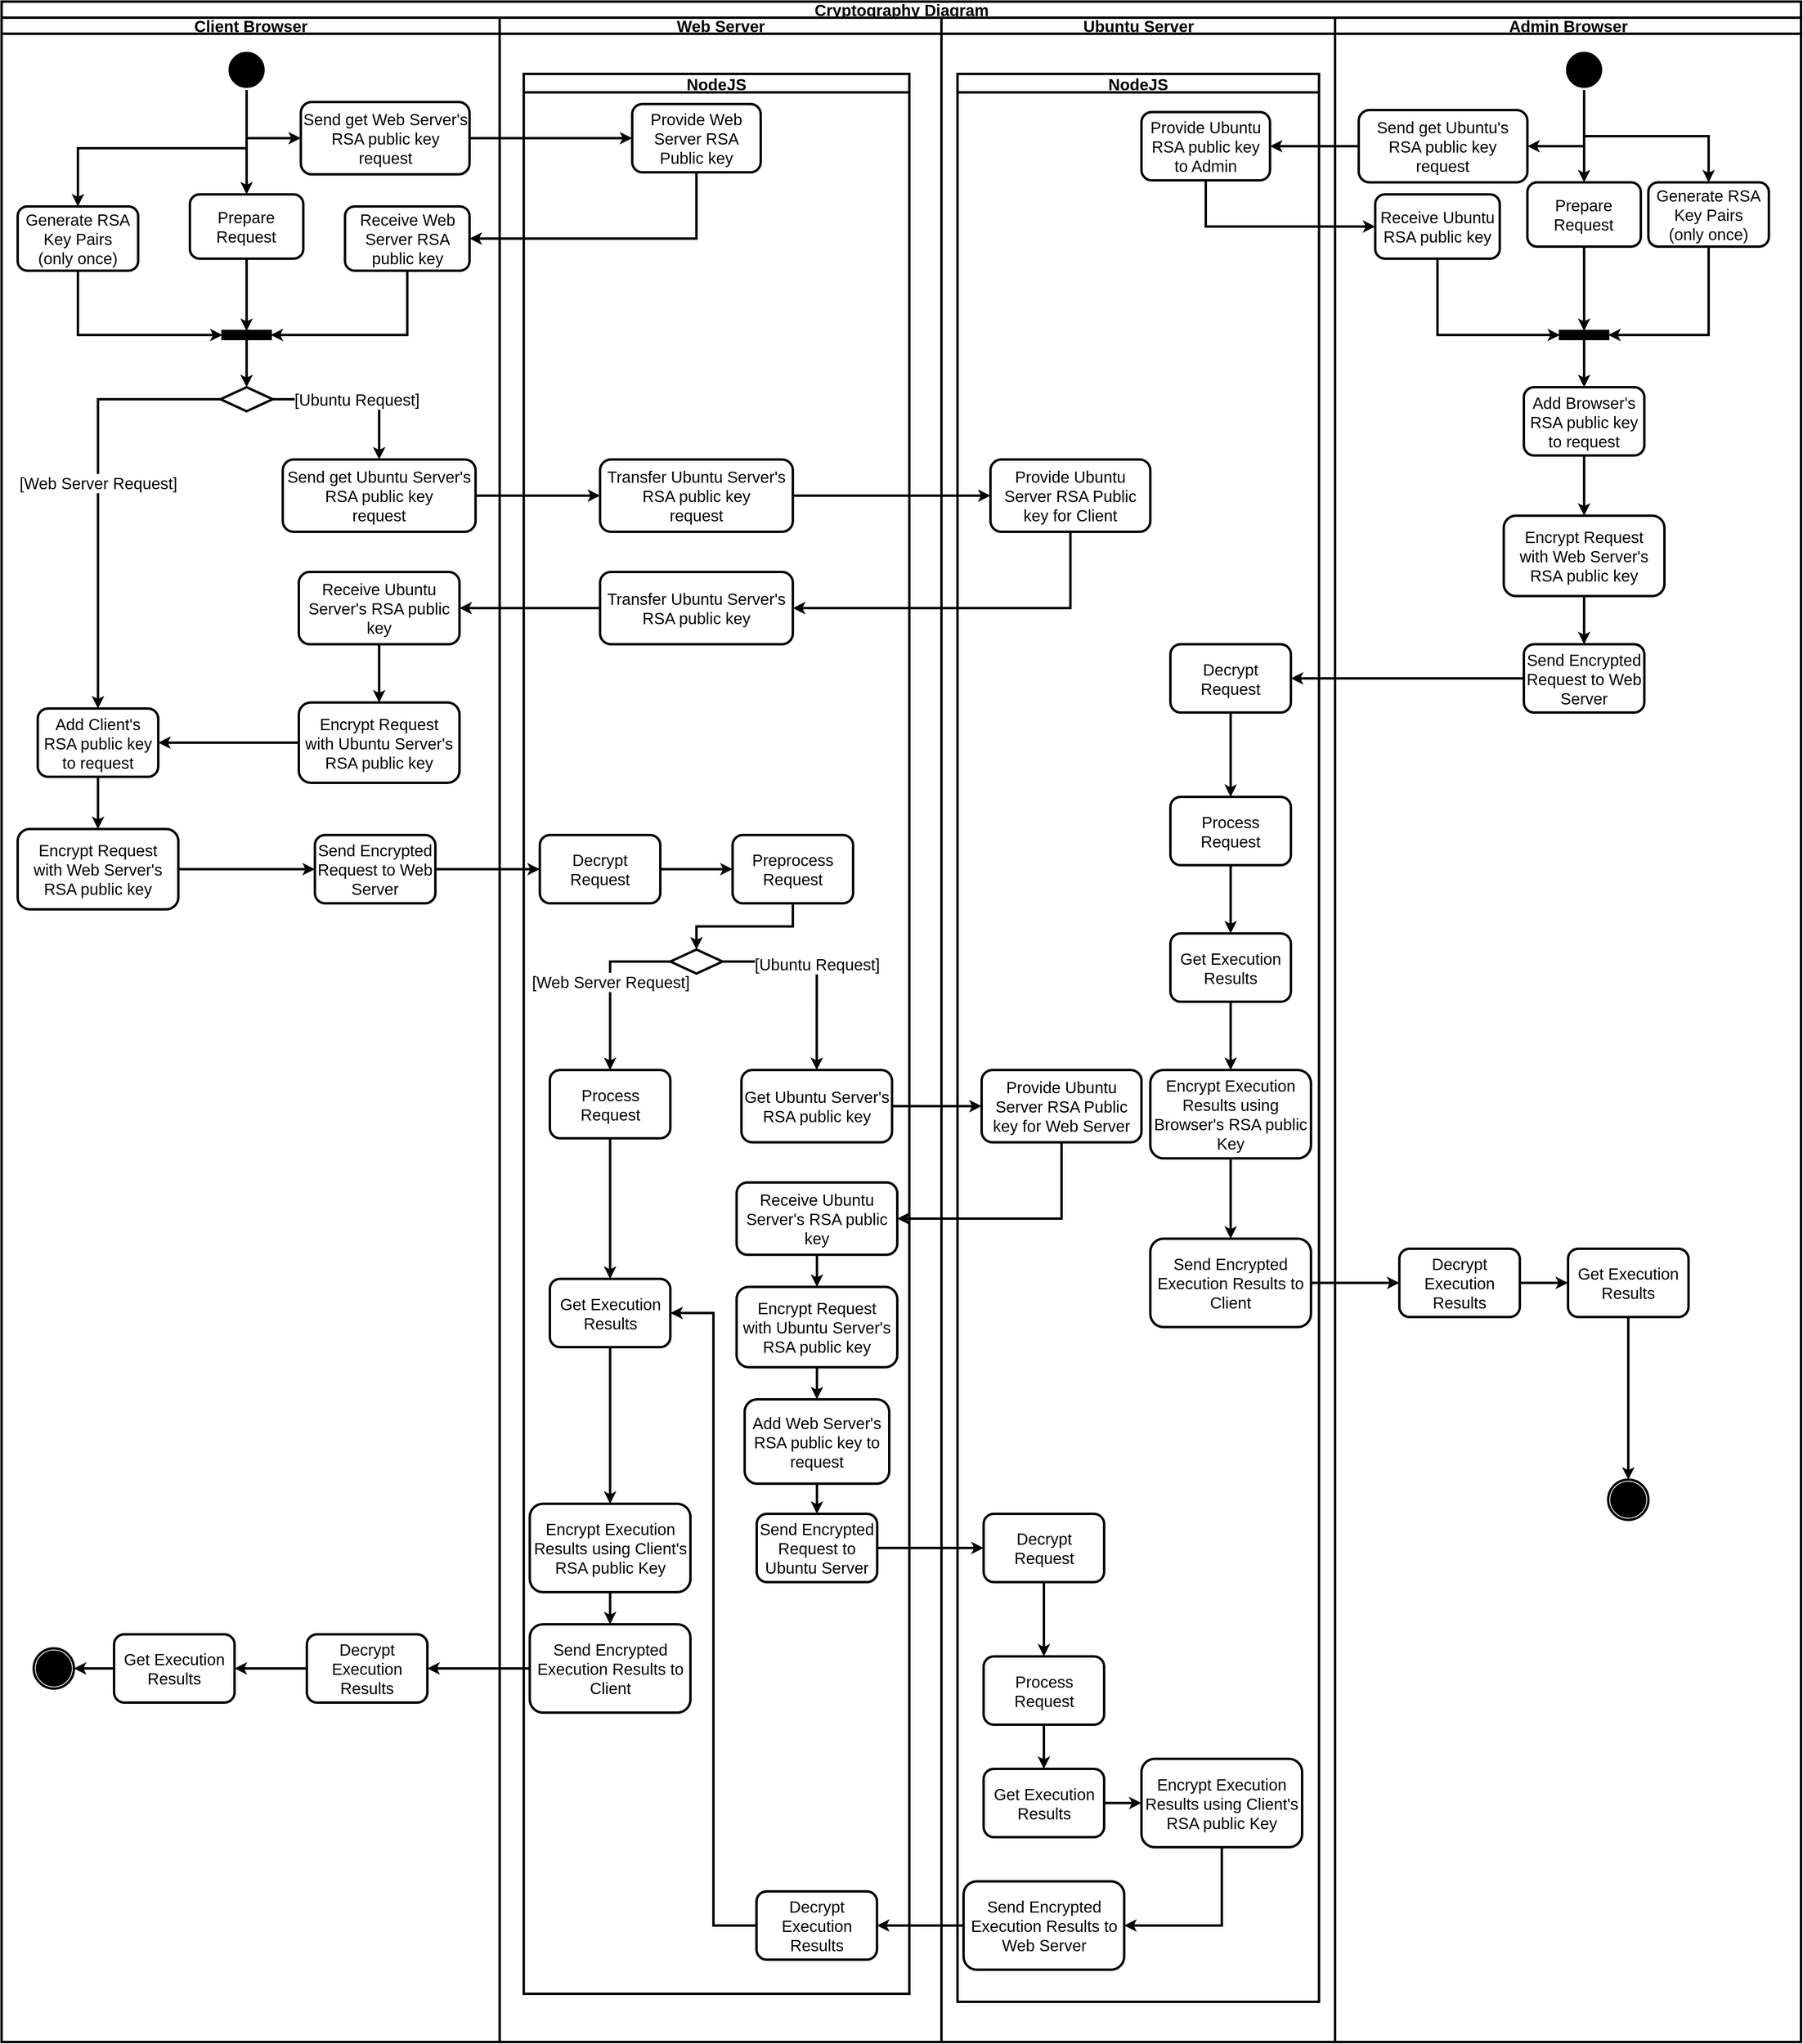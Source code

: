 <mxfile version="22.0.3" type="device">
  <diagram name="Page-1" id="XBmpcgCxhSJ_6Ir-7t8j">
    <mxGraphModel dx="864" dy="556" grid="1" gridSize="10" guides="1" tooltips="1" connect="1" arrows="1" fold="1" page="1" pageScale="1" pageWidth="850" pageHeight="1100" math="0" shadow="0">
      <root>
        <mxCell id="0" />
        <mxCell id="1" parent="0" />
        <mxCell id="4SpoR1ZruMtvJZLMEWSJ-1" value="Cryptography Diagram" style="swimlane;childLayout=stackLayout;resizeParent=1;resizeParentMax=0;startSize=20;html=1;fontSize=20;strokeWidth=3;" parent="1" vertex="1">
          <mxGeometry x="260" y="70" width="2240" height="2540" as="geometry" />
        </mxCell>
        <mxCell id="4SpoR1ZruMtvJZLMEWSJ-2" value="Client Browser" style="swimlane;startSize=20;html=1;fontSize=20;strokeWidth=3;" parent="4SpoR1ZruMtvJZLMEWSJ-1" vertex="1">
          <mxGeometry y="20" width="620" height="2520" as="geometry" />
        </mxCell>
        <mxCell id="4SpoR1ZruMtvJZLMEWSJ-6" value="" style="ellipse;html=1;shape=startState;fillColor=#000000;strokeColor=#000000;fontSize=20;strokeWidth=3;" parent="4SpoR1ZruMtvJZLMEWSJ-2" vertex="1">
          <mxGeometry x="280" y="40" width="50" height="50" as="geometry" />
        </mxCell>
        <mxCell id="4SpoR1ZruMtvJZLMEWSJ-8" value="Generate RSA Key Pairs&lt;br style=&quot;font-size: 20px;&quot;&gt;(only once)" style="rounded=1;whiteSpace=wrap;html=1;fontSize=20;strokeWidth=3;" parent="4SpoR1ZruMtvJZLMEWSJ-2" vertex="1">
          <mxGeometry x="20" y="235" width="150" height="80" as="geometry" />
        </mxCell>
        <mxCell id="4SpoR1ZruMtvJZLMEWSJ-9" value="Prepare Request" style="rounded=1;whiteSpace=wrap;html=1;fontSize=20;strokeWidth=3;" parent="4SpoR1ZruMtvJZLMEWSJ-2" vertex="1">
          <mxGeometry x="234.41" y="220" width="141.18" height="80" as="geometry" />
        </mxCell>
        <mxCell id="4SpoR1ZruMtvJZLMEWSJ-10" value="Send get Web Server&#39;s RSA public key&lt;br style=&quot;font-size: 20px;&quot;&gt;request" style="rounded=1;whiteSpace=wrap;html=1;fontSize=20;strokeWidth=3;" parent="4SpoR1ZruMtvJZLMEWSJ-2" vertex="1">
          <mxGeometry x="372.5" y="105" width="210" height="90" as="geometry" />
        </mxCell>
        <mxCell id="4SpoR1ZruMtvJZLMEWSJ-13" value="Receive Web Server RSA public key" style="rounded=1;whiteSpace=wrap;html=1;fontSize=20;strokeWidth=3;" parent="4SpoR1ZruMtvJZLMEWSJ-2" vertex="1">
          <mxGeometry x="427.5" y="235" width="155" height="80" as="geometry" />
        </mxCell>
        <mxCell id="4SpoR1ZruMtvJZLMEWSJ-14" value="" style="endArrow=classic;html=1;rounded=0;exitX=0.5;exitY=1;exitDx=0;exitDy=0;entryX=0.5;entryY=0;entryDx=0;entryDy=0;edgeStyle=orthogonalEdgeStyle;fontSize=20;strokeWidth=3;" parent="4SpoR1ZruMtvJZLMEWSJ-2" source="4SpoR1ZruMtvJZLMEWSJ-6" target="4SpoR1ZruMtvJZLMEWSJ-8" edge="1">
          <mxGeometry width="50" height="50" relative="1" as="geometry">
            <mxPoint x="340.0" y="270" as="sourcePoint" />
            <mxPoint x="390.0" y="220" as="targetPoint" />
          </mxGeometry>
        </mxCell>
        <mxCell id="4SpoR1ZruMtvJZLMEWSJ-15" value="" style="endArrow=classic;html=1;rounded=0;exitX=0.5;exitY=1;exitDx=0;exitDy=0;entryX=0.5;entryY=0;entryDx=0;entryDy=0;fontSize=20;strokeWidth=3;" parent="4SpoR1ZruMtvJZLMEWSJ-2" source="4SpoR1ZruMtvJZLMEWSJ-6" target="4SpoR1ZruMtvJZLMEWSJ-9" edge="1">
          <mxGeometry width="50" height="50" relative="1" as="geometry">
            <mxPoint x="340.0" y="270" as="sourcePoint" />
            <mxPoint x="390.0" y="220" as="targetPoint" />
          </mxGeometry>
        </mxCell>
        <mxCell id="4SpoR1ZruMtvJZLMEWSJ-16" value="" style="endArrow=classic;html=1;rounded=0;exitX=0.5;exitY=1;exitDx=0;exitDy=0;entryX=0;entryY=0.5;entryDx=0;entryDy=0;edgeStyle=orthogonalEdgeStyle;fontSize=20;strokeWidth=3;" parent="4SpoR1ZruMtvJZLMEWSJ-2" source="4SpoR1ZruMtvJZLMEWSJ-6" target="4SpoR1ZruMtvJZLMEWSJ-10" edge="1">
          <mxGeometry width="50" height="50" relative="1" as="geometry">
            <mxPoint x="195" y="80" as="sourcePoint" />
            <mxPoint x="220" y="190" as="targetPoint" />
          </mxGeometry>
        </mxCell>
        <mxCell id="4SpoR1ZruMtvJZLMEWSJ-19" value="" style="rhombus;whiteSpace=wrap;html=1;fontSize=20;strokeWidth=3;" parent="4SpoR1ZruMtvJZLMEWSJ-2" vertex="1">
          <mxGeometry x="272.5" y="460" width="65" height="30" as="geometry" />
        </mxCell>
        <mxCell id="4SpoR1ZruMtvJZLMEWSJ-21" value="" style="rounded=0;whiteSpace=wrap;html=1;fillColor=#000000;fontSize=20;strokeWidth=3;" parent="4SpoR1ZruMtvJZLMEWSJ-2" vertex="1">
          <mxGeometry x="275" y="390" width="60" height="10" as="geometry" />
        </mxCell>
        <mxCell id="4SpoR1ZruMtvJZLMEWSJ-22" value="" style="endArrow=classic;html=1;rounded=0;exitX=0.5;exitY=1;exitDx=0;exitDy=0;entryX=0;entryY=0.5;entryDx=0;entryDy=0;edgeStyle=orthogonalEdgeStyle;fontSize=20;strokeWidth=3;" parent="4SpoR1ZruMtvJZLMEWSJ-2" source="4SpoR1ZruMtvJZLMEWSJ-8" target="4SpoR1ZruMtvJZLMEWSJ-21" edge="1">
          <mxGeometry width="50" height="50" relative="1" as="geometry">
            <mxPoint x="340.0" y="270" as="sourcePoint" />
            <mxPoint x="140.0" y="280" as="targetPoint" />
          </mxGeometry>
        </mxCell>
        <mxCell id="4SpoR1ZruMtvJZLMEWSJ-23" value="" style="endArrow=classic;html=1;rounded=0;exitX=0.5;exitY=1;exitDx=0;exitDy=0;entryX=0.5;entryY=0;entryDx=0;entryDy=0;edgeStyle=orthogonalEdgeStyle;fontSize=20;strokeWidth=3;" parent="4SpoR1ZruMtvJZLMEWSJ-2" source="4SpoR1ZruMtvJZLMEWSJ-9" target="4SpoR1ZruMtvJZLMEWSJ-21" edge="1">
          <mxGeometry width="50" height="50" relative="1" as="geometry">
            <mxPoint x="90" y="250" as="sourcePoint" />
            <mxPoint x="190" y="295" as="targetPoint" />
          </mxGeometry>
        </mxCell>
        <mxCell id="4SpoR1ZruMtvJZLMEWSJ-24" value="" style="endArrow=classic;html=1;rounded=0;exitX=0.5;exitY=1;exitDx=0;exitDy=0;entryX=1;entryY=0.5;entryDx=0;entryDy=0;edgeStyle=orthogonalEdgeStyle;fontSize=20;strokeWidth=3;" parent="4SpoR1ZruMtvJZLMEWSJ-2" source="4SpoR1ZruMtvJZLMEWSJ-13" target="4SpoR1ZruMtvJZLMEWSJ-21" edge="1">
          <mxGeometry width="50" height="50" relative="1" as="geometry">
            <mxPoint x="220" y="250" as="sourcePoint" />
            <mxPoint x="220" y="290" as="targetPoint" />
          </mxGeometry>
        </mxCell>
        <mxCell id="4SpoR1ZruMtvJZLMEWSJ-26" value="" style="endArrow=classic;html=1;rounded=0;exitX=0.5;exitY=1;exitDx=0;exitDy=0;entryX=0.5;entryY=0;entryDx=0;entryDy=0;fontSize=20;strokeWidth=3;" parent="4SpoR1ZruMtvJZLMEWSJ-2" source="4SpoR1ZruMtvJZLMEWSJ-21" target="4SpoR1ZruMtvJZLMEWSJ-19" edge="1">
          <mxGeometry width="50" height="50" relative="1" as="geometry">
            <mxPoint x="240.0" y="340" as="sourcePoint" />
            <mxPoint x="290.0" y="290" as="targetPoint" />
          </mxGeometry>
        </mxCell>
        <mxCell id="4SpoR1ZruMtvJZLMEWSJ-29" value="Add Client&#39;s RSA public key to request" style="rounded=1;whiteSpace=wrap;html=1;fontSize=20;strokeWidth=3;" parent="4SpoR1ZruMtvJZLMEWSJ-2" vertex="1">
          <mxGeometry x="45" y="860" width="150" height="85" as="geometry" />
        </mxCell>
        <mxCell id="4SpoR1ZruMtvJZLMEWSJ-20" value="[Web Server Request]" style="endArrow=classic;html=1;rounded=0;exitX=0;exitY=0.5;exitDx=0;exitDy=0;edgeStyle=orthogonalEdgeStyle;fontSize=20;entryX=0.5;entryY=0;entryDx=0;entryDy=0;strokeWidth=3;" parent="4SpoR1ZruMtvJZLMEWSJ-2" source="4SpoR1ZruMtvJZLMEWSJ-19" target="4SpoR1ZruMtvJZLMEWSJ-29" edge="1">
          <mxGeometry x="-0.048" width="50" height="50" relative="1" as="geometry">
            <mxPoint x="340.0" y="270" as="sourcePoint" />
            <mxPoint x="200.0" y="530" as="targetPoint" />
            <mxPoint as="offset" />
          </mxGeometry>
        </mxCell>
        <mxCell id="4SpoR1ZruMtvJZLMEWSJ-31" value="Encrypt Request&lt;br&gt;with Web Server&#39;s RSA public key" style="rounded=1;whiteSpace=wrap;html=1;fontSize=20;strokeWidth=3;" parent="4SpoR1ZruMtvJZLMEWSJ-2" vertex="1">
          <mxGeometry x="20" y="1010" width="200" height="100" as="geometry" />
        </mxCell>
        <mxCell id="4SpoR1ZruMtvJZLMEWSJ-32" value="Send Encrypted Request to Web Server" style="rounded=1;whiteSpace=wrap;html=1;fontSize=20;strokeWidth=3;" parent="4SpoR1ZruMtvJZLMEWSJ-2" vertex="1">
          <mxGeometry x="390" y="1017.5" width="150" height="85" as="geometry" />
        </mxCell>
        <mxCell id="4SpoR1ZruMtvJZLMEWSJ-33" value="" style="endArrow=classic;html=1;rounded=0;exitX=0.5;exitY=1;exitDx=0;exitDy=0;entryX=0.5;entryY=0;entryDx=0;entryDy=0;strokeWidth=3;" parent="4SpoR1ZruMtvJZLMEWSJ-2" source="4SpoR1ZruMtvJZLMEWSJ-29" target="4SpoR1ZruMtvJZLMEWSJ-31" edge="1">
          <mxGeometry width="50" height="50" relative="1" as="geometry">
            <mxPoint x="470.0" y="940" as="sourcePoint" />
            <mxPoint x="520.0" y="890" as="targetPoint" />
          </mxGeometry>
        </mxCell>
        <mxCell id="4SpoR1ZruMtvJZLMEWSJ-34" value="" style="endArrow=classic;html=1;rounded=0;exitX=1;exitY=0.5;exitDx=0;exitDy=0;entryX=0;entryY=0.5;entryDx=0;entryDy=0;strokeWidth=3;" parent="4SpoR1ZruMtvJZLMEWSJ-2" source="4SpoR1ZruMtvJZLMEWSJ-31" target="4SpoR1ZruMtvJZLMEWSJ-32" edge="1">
          <mxGeometry width="50" height="50" relative="1" as="geometry">
            <mxPoint x="600.0" y="910" as="sourcePoint" />
            <mxPoint x="650.0" y="860" as="targetPoint" />
          </mxGeometry>
        </mxCell>
        <mxCell id="4SpoR1ZruMtvJZLMEWSJ-36" value="Send get Ubuntu Server&#39;s RSA public key&lt;br style=&quot;font-size: 20px;&quot;&gt;request" style="rounded=1;whiteSpace=wrap;html=1;fontSize=20;strokeWidth=3;" parent="4SpoR1ZruMtvJZLMEWSJ-2" vertex="1">
          <mxGeometry x="350" y="550" width="240" height="90" as="geometry" />
        </mxCell>
        <mxCell id="4SpoR1ZruMtvJZLMEWSJ-47" value="Receive Ubuntu Server&#39;s RSA public key" style="rounded=1;whiteSpace=wrap;html=1;fontSize=20;strokeWidth=3;" parent="4SpoR1ZruMtvJZLMEWSJ-2" vertex="1">
          <mxGeometry x="370" y="690" width="200" height="90" as="geometry" />
        </mxCell>
        <mxCell id="4SpoR1ZruMtvJZLMEWSJ-25" value="[Ubuntu Request]" style="endArrow=classic;html=1;rounded=0;exitX=1;exitY=0.5;exitDx=0;exitDy=0;edgeStyle=orthogonalEdgeStyle;fontSize=20;entryX=0.5;entryY=0;entryDx=0;entryDy=0;strokeWidth=3;" parent="4SpoR1ZruMtvJZLMEWSJ-2" source="4SpoR1ZruMtvJZLMEWSJ-19" target="4SpoR1ZruMtvJZLMEWSJ-36" edge="1">
          <mxGeometry width="50" height="50" relative="1" as="geometry">
            <mxPoint x="140.0" y="350" as="sourcePoint" />
            <mxPoint x="470.0" y="540" as="targetPoint" />
          </mxGeometry>
        </mxCell>
        <mxCell id="4SpoR1ZruMtvJZLMEWSJ-51" value="Encrypt Request&lt;br&gt;with Ubuntu Server&#39;s RSA public key" style="rounded=1;whiteSpace=wrap;html=1;fontSize=20;strokeWidth=3;" parent="4SpoR1ZruMtvJZLMEWSJ-2" vertex="1">
          <mxGeometry x="370" y="852.5" width="200" height="100" as="geometry" />
        </mxCell>
        <mxCell id="4SpoR1ZruMtvJZLMEWSJ-52" value="" style="endArrow=classic;html=1;rounded=0;exitX=0.5;exitY=1;exitDx=0;exitDy=0;entryX=0.5;entryY=0;entryDx=0;entryDy=0;strokeWidth=3;" parent="4SpoR1ZruMtvJZLMEWSJ-2" source="4SpoR1ZruMtvJZLMEWSJ-47" target="4SpoR1ZruMtvJZLMEWSJ-51" edge="1">
          <mxGeometry width="50" height="50" relative="1" as="geometry">
            <mxPoint x="450.0" y="820" as="sourcePoint" />
            <mxPoint x="500.0" y="770" as="targetPoint" />
          </mxGeometry>
        </mxCell>
        <mxCell id="4SpoR1ZruMtvJZLMEWSJ-53" value="" style="endArrow=classic;html=1;rounded=0;exitX=0;exitY=0.5;exitDx=0;exitDy=0;entryX=1;entryY=0.5;entryDx=0;entryDy=0;strokeWidth=3;" parent="4SpoR1ZruMtvJZLMEWSJ-2" source="4SpoR1ZruMtvJZLMEWSJ-51" target="4SpoR1ZruMtvJZLMEWSJ-29" edge="1">
          <mxGeometry width="50" height="50" relative="1" as="geometry">
            <mxPoint x="480" y="790" as="sourcePoint" />
            <mxPoint x="480" y="870" as="targetPoint" />
          </mxGeometry>
        </mxCell>
        <mxCell id="4SpoR1ZruMtvJZLMEWSJ-85" value="Decrypt Execution Results" style="rounded=1;whiteSpace=wrap;html=1;fontSize=20;strokeWidth=3;" parent="4SpoR1ZruMtvJZLMEWSJ-2" vertex="1">
          <mxGeometry x="380" y="2012.5" width="150" height="85" as="geometry" />
        </mxCell>
        <mxCell id="4SpoR1ZruMtvJZLMEWSJ-86" value="Get Execution Results" style="rounded=1;whiteSpace=wrap;html=1;fontSize=20;strokeWidth=3;" parent="4SpoR1ZruMtvJZLMEWSJ-2" vertex="1">
          <mxGeometry x="140" y="2012.5" width="150" height="85" as="geometry" />
        </mxCell>
        <mxCell id="4SpoR1ZruMtvJZLMEWSJ-89" value="" style="endArrow=classic;html=1;rounded=0;exitX=0;exitY=0.5;exitDx=0;exitDy=0;entryX=1;entryY=0.5;entryDx=0;entryDy=0;strokeWidth=3;" parent="4SpoR1ZruMtvJZLMEWSJ-2" source="4SpoR1ZruMtvJZLMEWSJ-85" target="4SpoR1ZruMtvJZLMEWSJ-86" edge="1">
          <mxGeometry width="50" height="50" relative="1" as="geometry">
            <mxPoint x="170" y="1860" as="sourcePoint" />
            <mxPoint x="220" y="1810" as="targetPoint" />
          </mxGeometry>
        </mxCell>
        <mxCell id="4SpoR1ZruMtvJZLMEWSJ-91" value="" style="ellipse;html=1;shape=endState;fillColor=#000000;strokeColor=#000000;strokeWidth=3;" parent="4SpoR1ZruMtvJZLMEWSJ-2" vertex="1">
          <mxGeometry x="40" y="2030" width="50" height="50" as="geometry" />
        </mxCell>
        <mxCell id="4SpoR1ZruMtvJZLMEWSJ-92" value="" style="endArrow=classic;html=1;rounded=0;exitX=0;exitY=0.5;exitDx=0;exitDy=0;entryX=1;entryY=0.5;entryDx=0;entryDy=0;strokeWidth=3;" parent="4SpoR1ZruMtvJZLMEWSJ-2" source="4SpoR1ZruMtvJZLMEWSJ-86" target="4SpoR1ZruMtvJZLMEWSJ-91" edge="1">
          <mxGeometry width="50" height="50" relative="1" as="geometry">
            <mxPoint x="390" y="2065" as="sourcePoint" />
            <mxPoint x="300" y="2065" as="targetPoint" />
          </mxGeometry>
        </mxCell>
        <mxCell id="4SpoR1ZruMtvJZLMEWSJ-3" value="Web Server" style="swimlane;startSize=20;html=1;fontSize=20;strokeWidth=3;" parent="4SpoR1ZruMtvJZLMEWSJ-1" vertex="1">
          <mxGeometry x="620" y="20" width="550" height="2520" as="geometry" />
        </mxCell>
        <mxCell id="4SpoR1ZruMtvJZLMEWSJ-30" value="NodeJS" style="swimlane;fontSize=20;strokeWidth=3;" parent="4SpoR1ZruMtvJZLMEWSJ-3" vertex="1">
          <mxGeometry x="30" y="70" width="480" height="2390" as="geometry" />
        </mxCell>
        <mxCell id="4SpoR1ZruMtvJZLMEWSJ-12" value="Provide Web Server RSA Public key" style="rounded=1;whiteSpace=wrap;html=1;fontSize=20;strokeWidth=3;" parent="4SpoR1ZruMtvJZLMEWSJ-30" vertex="1">
          <mxGeometry x="135" y="37.5" width="160" height="85" as="geometry" />
        </mxCell>
        <mxCell id="4SpoR1ZruMtvJZLMEWSJ-37" value="Transfer Ubuntu Server&#39;s RSA public key&lt;br style=&quot;font-size: 20px;&quot;&gt;request" style="rounded=1;whiteSpace=wrap;html=1;fontSize=20;strokeWidth=3;" parent="4SpoR1ZruMtvJZLMEWSJ-30" vertex="1">
          <mxGeometry x="95" y="480" width="240" height="90" as="geometry" />
        </mxCell>
        <mxCell id="4SpoR1ZruMtvJZLMEWSJ-45" value="Transfer Ubuntu Server&#39;s RSA public key" style="rounded=1;whiteSpace=wrap;html=1;fontSize=20;strokeWidth=3;" parent="4SpoR1ZruMtvJZLMEWSJ-30" vertex="1">
          <mxGeometry x="95" y="620" width="240" height="90" as="geometry" />
        </mxCell>
        <mxCell id="4SpoR1ZruMtvJZLMEWSJ-55" value="Decrypt Request" style="rounded=1;whiteSpace=wrap;html=1;fontSize=20;strokeWidth=3;" parent="4SpoR1ZruMtvJZLMEWSJ-30" vertex="1">
          <mxGeometry x="20" y="947.5" width="150" height="85" as="geometry" />
        </mxCell>
        <mxCell id="4SpoR1ZruMtvJZLMEWSJ-56" value="Preprocess Request" style="rounded=1;whiteSpace=wrap;html=1;fontSize=20;strokeWidth=3;" parent="4SpoR1ZruMtvJZLMEWSJ-30" vertex="1">
          <mxGeometry x="260" y="947.5" width="150" height="85" as="geometry" />
        </mxCell>
        <mxCell id="4SpoR1ZruMtvJZLMEWSJ-58" value="" style="endArrow=classic;html=1;rounded=0;exitX=1;exitY=0.5;exitDx=0;exitDy=0;entryX=0;entryY=0.5;entryDx=0;entryDy=0;strokeWidth=3;" parent="4SpoR1ZruMtvJZLMEWSJ-30" source="4SpoR1ZruMtvJZLMEWSJ-55" target="4SpoR1ZruMtvJZLMEWSJ-56" edge="1">
          <mxGeometry width="50" height="50" relative="1" as="geometry">
            <mxPoint x="-100" y="1000" as="sourcePoint" />
            <mxPoint x="30" y="1000" as="targetPoint" />
          </mxGeometry>
        </mxCell>
        <mxCell id="4SpoR1ZruMtvJZLMEWSJ-59" value="" style="rhombus;whiteSpace=wrap;html=1;fontSize=20;strokeWidth=3;" parent="4SpoR1ZruMtvJZLMEWSJ-30" vertex="1">
          <mxGeometry x="182.5" y="1090" width="65" height="30" as="geometry" />
        </mxCell>
        <mxCell id="4SpoR1ZruMtvJZLMEWSJ-60" value="" style="endArrow=classic;html=1;rounded=0;exitX=0.5;exitY=1;exitDx=0;exitDy=0;entryX=0.5;entryY=0;entryDx=0;entryDy=0;edgeStyle=orthogonalEdgeStyle;strokeWidth=3;" parent="4SpoR1ZruMtvJZLMEWSJ-30" source="4SpoR1ZruMtvJZLMEWSJ-56" target="4SpoR1ZruMtvJZLMEWSJ-59" edge="1">
          <mxGeometry width="50" height="50" relative="1" as="geometry">
            <mxPoint x="-100" y="1000" as="sourcePoint" />
            <mxPoint x="30" y="1000" as="targetPoint" />
          </mxGeometry>
        </mxCell>
        <mxCell id="4SpoR1ZruMtvJZLMEWSJ-61" value="Process Request" style="rounded=1;whiteSpace=wrap;html=1;fontSize=20;strokeWidth=3;" parent="4SpoR1ZruMtvJZLMEWSJ-30" vertex="1">
          <mxGeometry x="32.5" y="1240" width="150" height="85" as="geometry" />
        </mxCell>
        <mxCell id="4SpoR1ZruMtvJZLMEWSJ-63" value="Get Execution Results" style="rounded=1;whiteSpace=wrap;html=1;fontSize=20;strokeWidth=3;" parent="4SpoR1ZruMtvJZLMEWSJ-30" vertex="1">
          <mxGeometry x="32.5" y="1500" width="150" height="85" as="geometry" />
        </mxCell>
        <mxCell id="4SpoR1ZruMtvJZLMEWSJ-64" value="Encrypt Execution Results using Client&#39;s RSA public Key" style="rounded=1;whiteSpace=wrap;html=1;fontSize=20;strokeWidth=3;" parent="4SpoR1ZruMtvJZLMEWSJ-30" vertex="1">
          <mxGeometry x="7.5" y="1780" width="200" height="110" as="geometry" />
        </mxCell>
        <mxCell id="4SpoR1ZruMtvJZLMEWSJ-66" value="[Web Server Request]" style="endArrow=classic;html=1;rounded=0;exitX=0;exitY=0.5;exitDx=0;exitDy=0;edgeStyle=orthogonalEdgeStyle;fontSize=20;entryX=0.5;entryY=0;entryDx=0;entryDy=0;strokeWidth=3;" parent="4SpoR1ZruMtvJZLMEWSJ-30" source="4SpoR1ZruMtvJZLMEWSJ-59" target="4SpoR1ZruMtvJZLMEWSJ-61" edge="1">
          <mxGeometry x="-0.048" width="50" height="50" relative="1" as="geometry">
            <mxPoint x="283" y="760" as="sourcePoint" />
            <mxPoint x="130" y="1145" as="targetPoint" />
            <mxPoint as="offset" />
          </mxGeometry>
        </mxCell>
        <mxCell id="4SpoR1ZruMtvJZLMEWSJ-68" value="" style="endArrow=classic;html=1;rounded=0;exitX=0.5;exitY=1;exitDx=0;exitDy=0;entryX=0.5;entryY=0;entryDx=0;entryDy=0;strokeWidth=3;" parent="4SpoR1ZruMtvJZLMEWSJ-30" source="4SpoR1ZruMtvJZLMEWSJ-61" target="4SpoR1ZruMtvJZLMEWSJ-63" edge="1">
          <mxGeometry width="50" height="50" relative="1" as="geometry">
            <mxPoint x="180.0" y="1350" as="sourcePoint" />
            <mxPoint x="230.0" y="1300" as="targetPoint" />
          </mxGeometry>
        </mxCell>
        <mxCell id="4SpoR1ZruMtvJZLMEWSJ-69" value="" style="endArrow=classic;html=1;rounded=0;exitX=0.5;exitY=1;exitDx=0;exitDy=0;entryX=0.5;entryY=0;entryDx=0;entryDy=0;strokeWidth=3;" parent="4SpoR1ZruMtvJZLMEWSJ-30" source="4SpoR1ZruMtvJZLMEWSJ-63" target="4SpoR1ZruMtvJZLMEWSJ-64" edge="1">
          <mxGeometry width="50" height="50" relative="1" as="geometry">
            <mxPoint x="118" y="1335" as="sourcePoint" />
            <mxPoint x="118" y="1390" as="targetPoint" />
          </mxGeometry>
        </mxCell>
        <mxCell id="4SpoR1ZruMtvJZLMEWSJ-73" value="Get Ubuntu Server&#39;s RSA public key&lt;br style=&quot;font-size: 20px;&quot;&gt;" style="rounded=1;whiteSpace=wrap;html=1;fontSize=20;strokeWidth=3;" parent="4SpoR1ZruMtvJZLMEWSJ-30" vertex="1">
          <mxGeometry x="271" y="1240" width="187.5" height="90" as="geometry" />
        </mxCell>
        <mxCell id="4SpoR1ZruMtvJZLMEWSJ-74" value="[Ubuntu Request]" style="endArrow=classic;html=1;rounded=0;edgeStyle=orthogonalEdgeStyle;fontSize=20;entryX=0.5;entryY=0;entryDx=0;entryDy=0;exitX=1;exitY=0.5;exitDx=0;exitDy=0;strokeWidth=3;" parent="4SpoR1ZruMtvJZLMEWSJ-30" source="4SpoR1ZruMtvJZLMEWSJ-59" target="4SpoR1ZruMtvJZLMEWSJ-73" edge="1">
          <mxGeometry x="-0.048" width="50" height="50" relative="1" as="geometry">
            <mxPoint x="390.0" y="1090" as="sourcePoint" />
            <mxPoint x="118" y="1250" as="targetPoint" />
            <mxPoint as="offset" />
          </mxGeometry>
        </mxCell>
        <mxCell id="4SpoR1ZruMtvJZLMEWSJ-75" value="Add Web Server&#39;s RSA public key to request" style="rounded=1;whiteSpace=wrap;html=1;fontSize=20;strokeWidth=3;" parent="4SpoR1ZruMtvJZLMEWSJ-30" vertex="1">
          <mxGeometry x="275" y="1650" width="180" height="105" as="geometry" />
        </mxCell>
        <mxCell id="4SpoR1ZruMtvJZLMEWSJ-76" value="Receive Ubuntu Server&#39;s RSA public key" style="rounded=1;whiteSpace=wrap;html=1;fontSize=20;strokeWidth=3;" parent="4SpoR1ZruMtvJZLMEWSJ-30" vertex="1">
          <mxGeometry x="265" y="1380" width="200" height="90" as="geometry" />
        </mxCell>
        <mxCell id="4SpoR1ZruMtvJZLMEWSJ-77" value="Encrypt Request&lt;br&gt;with Ubuntu Server&#39;s RSA public key" style="rounded=1;whiteSpace=wrap;html=1;fontSize=20;strokeWidth=3;" parent="4SpoR1ZruMtvJZLMEWSJ-30" vertex="1">
          <mxGeometry x="265" y="1510" width="200" height="100" as="geometry" />
        </mxCell>
        <mxCell id="4SpoR1ZruMtvJZLMEWSJ-78" value="Send Encrypted Request to Ubuntu Server" style="rounded=1;whiteSpace=wrap;html=1;fontSize=20;strokeWidth=3;" parent="4SpoR1ZruMtvJZLMEWSJ-30" vertex="1">
          <mxGeometry x="290" y="1792.5" width="150" height="85" as="geometry" />
        </mxCell>
        <mxCell id="4SpoR1ZruMtvJZLMEWSJ-84" value="Send Encrypted Execution Results to Client" style="rounded=1;whiteSpace=wrap;html=1;fontSize=20;strokeWidth=3;" parent="4SpoR1ZruMtvJZLMEWSJ-30" vertex="1">
          <mxGeometry x="7.5" y="1930" width="200" height="110" as="geometry" />
        </mxCell>
        <mxCell id="4SpoR1ZruMtvJZLMEWSJ-96" value="" style="endArrow=classic;html=1;rounded=0;exitX=0.5;exitY=1;exitDx=0;exitDy=0;entryX=0.5;entryY=0;entryDx=0;entryDy=0;strokeWidth=3;" parent="4SpoR1ZruMtvJZLMEWSJ-30" source="4SpoR1ZruMtvJZLMEWSJ-76" target="4SpoR1ZruMtvJZLMEWSJ-77" edge="1">
          <mxGeometry width="50" height="50" relative="1" as="geometry">
            <mxPoint x="290" y="1310" as="sourcePoint" />
            <mxPoint x="340" y="1260" as="targetPoint" />
          </mxGeometry>
        </mxCell>
        <mxCell id="4SpoR1ZruMtvJZLMEWSJ-97" value="" style="endArrow=classic;html=1;rounded=0;exitX=0.5;exitY=1;exitDx=0;exitDy=0;entryX=0.5;entryY=0;entryDx=0;entryDy=0;strokeWidth=3;" parent="4SpoR1ZruMtvJZLMEWSJ-30" source="4SpoR1ZruMtvJZLMEWSJ-77" target="4SpoR1ZruMtvJZLMEWSJ-75" edge="1">
          <mxGeometry width="50" height="50" relative="1" as="geometry">
            <mxPoint x="290" y="1670" as="sourcePoint" />
            <mxPoint x="340" y="1620" as="targetPoint" />
          </mxGeometry>
        </mxCell>
        <mxCell id="4SpoR1ZruMtvJZLMEWSJ-98" value="" style="endArrow=classic;html=1;rounded=0;exitX=0.5;exitY=1;exitDx=0;exitDy=0;entryX=0.5;entryY=0;entryDx=0;entryDy=0;strokeWidth=3;" parent="4SpoR1ZruMtvJZLMEWSJ-30" source="4SpoR1ZruMtvJZLMEWSJ-75" target="4SpoR1ZruMtvJZLMEWSJ-78" edge="1">
          <mxGeometry width="50" height="50" relative="1" as="geometry">
            <mxPoint x="290" y="1670" as="sourcePoint" />
            <mxPoint x="340" y="1620" as="targetPoint" />
          </mxGeometry>
        </mxCell>
        <mxCell id="4SpoR1ZruMtvJZLMEWSJ-105" value="Decrypt Execution Results" style="rounded=1;whiteSpace=wrap;html=1;fontSize=20;strokeWidth=3;" parent="4SpoR1ZruMtvJZLMEWSJ-30" vertex="1">
          <mxGeometry x="289.75" y="2262.5" width="150" height="85" as="geometry" />
        </mxCell>
        <mxCell id="4SpoR1ZruMtvJZLMEWSJ-107" value="" style="endArrow=classic;html=1;rounded=0;exitX=0;exitY=0.5;exitDx=0;exitDy=0;entryX=1;entryY=0.5;entryDx=0;entryDy=0;edgeStyle=orthogonalEdgeStyle;strokeWidth=3;" parent="4SpoR1ZruMtvJZLMEWSJ-30" source="4SpoR1ZruMtvJZLMEWSJ-105" target="4SpoR1ZruMtvJZLMEWSJ-63" edge="1">
          <mxGeometry width="50" height="50" relative="1" as="geometry">
            <mxPoint x="290" y="1990" as="sourcePoint" />
            <mxPoint x="340" y="1940" as="targetPoint" />
          </mxGeometry>
        </mxCell>
        <mxCell id="4SpoR1ZruMtvJZLMEWSJ-144" value="" style="endArrow=classic;html=1;rounded=0;exitX=0.5;exitY=1;exitDx=0;exitDy=0;entryX=0.5;entryY=0;entryDx=0;entryDy=0;strokeWidth=3;" parent="4SpoR1ZruMtvJZLMEWSJ-30" source="4SpoR1ZruMtvJZLMEWSJ-64" target="4SpoR1ZruMtvJZLMEWSJ-84" edge="1">
          <mxGeometry width="50" height="50" relative="1" as="geometry">
            <mxPoint x="-320" y="1280" as="sourcePoint" />
            <mxPoint x="-270" y="1230" as="targetPoint" />
          </mxGeometry>
        </mxCell>
        <mxCell id="4SpoR1ZruMtvJZLMEWSJ-5" value="Ubuntu Server" style="swimlane;startSize=20;html=1;fontSize=20;strokeWidth=3;" parent="4SpoR1ZruMtvJZLMEWSJ-1" vertex="1">
          <mxGeometry x="1170" y="20" width="490" height="2520" as="geometry" />
        </mxCell>
        <mxCell id="4SpoR1ZruMtvJZLMEWSJ-42" value="NodeJS" style="swimlane;fontSize=20;strokeWidth=3;" parent="4SpoR1ZruMtvJZLMEWSJ-5" vertex="1">
          <mxGeometry x="20" y="70" width="450" height="2400" as="geometry" />
        </mxCell>
        <mxCell id="4SpoR1ZruMtvJZLMEWSJ-43" value="Provide Ubuntu Server RSA Public key for Client" style="rounded=1;whiteSpace=wrap;html=1;fontSize=20;strokeWidth=3;" parent="4SpoR1ZruMtvJZLMEWSJ-42" vertex="1">
          <mxGeometry x="41" y="480" width="199" height="90" as="geometry" />
        </mxCell>
        <mxCell id="4SpoR1ZruMtvJZLMEWSJ-72" value="Provide Ubuntu Server RSA Public key for Web Server" style="rounded=1;whiteSpace=wrap;html=1;fontSize=20;strokeWidth=3;" parent="4SpoR1ZruMtvJZLMEWSJ-42" vertex="1">
          <mxGeometry x="30" y="1240" width="199" height="90" as="geometry" />
        </mxCell>
        <mxCell id="4SpoR1ZruMtvJZLMEWSJ-79" value="Decrypt Request" style="rounded=1;whiteSpace=wrap;html=1;fontSize=20;strokeWidth=3;" parent="4SpoR1ZruMtvJZLMEWSJ-42" vertex="1">
          <mxGeometry x="32.5" y="1792.5" width="150" height="85" as="geometry" />
        </mxCell>
        <mxCell id="4SpoR1ZruMtvJZLMEWSJ-81" value="Process Request" style="rounded=1;whiteSpace=wrap;html=1;fontSize=20;strokeWidth=3;" parent="4SpoR1ZruMtvJZLMEWSJ-42" vertex="1">
          <mxGeometry x="32.5" y="1970" width="150" height="85" as="geometry" />
        </mxCell>
        <mxCell id="4SpoR1ZruMtvJZLMEWSJ-82" value="Get Execution Results" style="rounded=1;whiteSpace=wrap;html=1;fontSize=20;strokeWidth=3;" parent="4SpoR1ZruMtvJZLMEWSJ-42" vertex="1">
          <mxGeometry x="32.5" y="2110" width="150" height="85" as="geometry" />
        </mxCell>
        <mxCell id="4SpoR1ZruMtvJZLMEWSJ-83" value="Encrypt Execution Results using Client&#39;s RSA public Key" style="rounded=1;whiteSpace=wrap;html=1;fontSize=20;strokeWidth=3;" parent="4SpoR1ZruMtvJZLMEWSJ-42" vertex="1">
          <mxGeometry x="229" y="2097.5" width="200" height="110" as="geometry" />
        </mxCell>
        <mxCell id="4SpoR1ZruMtvJZLMEWSJ-93" value="Send Encrypted Execution Results to Web Server" style="rounded=1;whiteSpace=wrap;html=1;fontSize=20;strokeWidth=3;" parent="4SpoR1ZruMtvJZLMEWSJ-42" vertex="1">
          <mxGeometry x="7.5" y="2250" width="200" height="110" as="geometry" />
        </mxCell>
        <mxCell id="4SpoR1ZruMtvJZLMEWSJ-100" value="" style="endArrow=classic;html=1;rounded=0;exitX=0.5;exitY=1;exitDx=0;exitDy=0;entryX=0.5;entryY=0;entryDx=0;entryDy=0;strokeWidth=3;" parent="4SpoR1ZruMtvJZLMEWSJ-42" source="4SpoR1ZruMtvJZLMEWSJ-79" target="4SpoR1ZruMtvJZLMEWSJ-81" edge="1">
          <mxGeometry width="50" height="50" relative="1" as="geometry">
            <mxPoint x="-250" y="1930" as="sourcePoint" />
            <mxPoint x="-200" y="1880" as="targetPoint" />
          </mxGeometry>
        </mxCell>
        <mxCell id="4SpoR1ZruMtvJZLMEWSJ-101" value="" style="endArrow=classic;html=1;rounded=0;exitX=0.5;exitY=1;exitDx=0;exitDy=0;entryX=0.5;entryY=0;entryDx=0;entryDy=0;strokeWidth=3;" parent="4SpoR1ZruMtvJZLMEWSJ-42" source="4SpoR1ZruMtvJZLMEWSJ-81" target="4SpoR1ZruMtvJZLMEWSJ-82" edge="1">
          <mxGeometry width="50" height="50" relative="1" as="geometry">
            <mxPoint x="-250" y="1930" as="sourcePoint" />
            <mxPoint x="-200" y="1880" as="targetPoint" />
          </mxGeometry>
        </mxCell>
        <mxCell id="4SpoR1ZruMtvJZLMEWSJ-103" value="" style="endArrow=classic;html=1;rounded=0;exitX=1;exitY=0.5;exitDx=0;exitDy=0;entryX=0;entryY=0.5;entryDx=0;entryDy=0;strokeWidth=3;" parent="4SpoR1ZruMtvJZLMEWSJ-42" source="4SpoR1ZruMtvJZLMEWSJ-82" target="4SpoR1ZruMtvJZLMEWSJ-83" edge="1">
          <mxGeometry width="50" height="50" relative="1" as="geometry">
            <mxPoint x="-250" y="1930" as="sourcePoint" />
            <mxPoint x="-200" y="1880" as="targetPoint" />
          </mxGeometry>
        </mxCell>
        <mxCell id="4SpoR1ZruMtvJZLMEWSJ-104" value="" style="endArrow=classic;html=1;rounded=0;exitX=0.5;exitY=1;exitDx=0;exitDy=0;entryX=1;entryY=0.5;entryDx=0;entryDy=0;edgeStyle=orthogonalEdgeStyle;strokeWidth=3;" parent="4SpoR1ZruMtvJZLMEWSJ-42" source="4SpoR1ZruMtvJZLMEWSJ-83" target="4SpoR1ZruMtvJZLMEWSJ-93" edge="1">
          <mxGeometry width="50" height="50" relative="1" as="geometry">
            <mxPoint x="-250" y="1930" as="sourcePoint" />
            <mxPoint x="-200" y="1880" as="targetPoint" />
          </mxGeometry>
        </mxCell>
        <mxCell id="4SpoR1ZruMtvJZLMEWSJ-118" value="Provide Ubuntu RSA public key&lt;br&gt;to Admin" style="rounded=1;whiteSpace=wrap;html=1;fontSize=20;strokeWidth=3;" parent="4SpoR1ZruMtvJZLMEWSJ-42" vertex="1">
          <mxGeometry x="229" y="47.5" width="160" height="85" as="geometry" />
        </mxCell>
        <mxCell id="4SpoR1ZruMtvJZLMEWSJ-136" value="Decrypt Request" style="rounded=1;whiteSpace=wrap;html=1;fontSize=20;strokeWidth=3;" parent="4SpoR1ZruMtvJZLMEWSJ-42" vertex="1">
          <mxGeometry x="265" y="710" width="150" height="85" as="geometry" />
        </mxCell>
        <mxCell id="4SpoR1ZruMtvJZLMEWSJ-137" value="Process Request" style="rounded=1;whiteSpace=wrap;html=1;fontSize=20;strokeWidth=3;" parent="4SpoR1ZruMtvJZLMEWSJ-42" vertex="1">
          <mxGeometry x="265" y="900" width="150" height="85" as="geometry" />
        </mxCell>
        <mxCell id="4SpoR1ZruMtvJZLMEWSJ-138" value="Get Execution Results" style="rounded=1;whiteSpace=wrap;html=1;fontSize=20;strokeWidth=3;" parent="4SpoR1ZruMtvJZLMEWSJ-42" vertex="1">
          <mxGeometry x="265" y="1070" width="150" height="85" as="geometry" />
        </mxCell>
        <mxCell id="4SpoR1ZruMtvJZLMEWSJ-139" value="Encrypt Execution Results using Browser&#39;s RSA public Key" style="rounded=1;whiteSpace=wrap;html=1;fontSize=20;strokeWidth=3;" parent="4SpoR1ZruMtvJZLMEWSJ-42" vertex="1">
          <mxGeometry x="240" y="1240" width="200" height="110" as="geometry" />
        </mxCell>
        <mxCell id="4SpoR1ZruMtvJZLMEWSJ-141" value="Send Encrypted Execution Results to Client" style="rounded=1;whiteSpace=wrap;html=1;fontSize=20;strokeWidth=3;" parent="4SpoR1ZruMtvJZLMEWSJ-42" vertex="1">
          <mxGeometry x="240" y="1450" width="200" height="110" as="geometry" />
        </mxCell>
        <mxCell id="4SpoR1ZruMtvJZLMEWSJ-140" value="" style="endArrow=classic;html=1;rounded=0;exitX=0.5;exitY=1;exitDx=0;exitDy=0;entryX=0.5;entryY=0;entryDx=0;entryDy=0;strokeWidth=3;" parent="4SpoR1ZruMtvJZLMEWSJ-42" source="4SpoR1ZruMtvJZLMEWSJ-137" target="4SpoR1ZruMtvJZLMEWSJ-138" edge="1">
          <mxGeometry width="50" height="50" relative="1" as="geometry">
            <mxPoint x="2200.0" y="1220" as="sourcePoint" />
            <mxPoint x="2250.0" y="1170" as="targetPoint" />
          </mxGeometry>
        </mxCell>
        <mxCell id="4SpoR1ZruMtvJZLMEWSJ-148" value="" style="endArrow=classic;html=1;rounded=0;exitX=0.5;exitY=1;exitDx=0;exitDy=0;entryX=0.5;entryY=0;entryDx=0;entryDy=0;strokeWidth=3;" parent="4SpoR1ZruMtvJZLMEWSJ-42" source="4SpoR1ZruMtvJZLMEWSJ-138" target="4SpoR1ZruMtvJZLMEWSJ-139" edge="1">
          <mxGeometry width="50" height="50" relative="1" as="geometry">
            <mxPoint x="1460" y="1490" as="sourcePoint" />
            <mxPoint x="1510" y="1440" as="targetPoint" />
          </mxGeometry>
        </mxCell>
        <mxCell id="4SpoR1ZruMtvJZLMEWSJ-149" value="" style="endArrow=classic;html=1;rounded=0;exitX=0.5;exitY=1;exitDx=0;exitDy=0;entryX=0.5;entryY=0;entryDx=0;entryDy=0;strokeWidth=3;" parent="4SpoR1ZruMtvJZLMEWSJ-42" source="4SpoR1ZruMtvJZLMEWSJ-139" target="4SpoR1ZruMtvJZLMEWSJ-141" edge="1">
          <mxGeometry width="50" height="50" relative="1" as="geometry">
            <mxPoint x="1460" y="1490" as="sourcePoint" />
            <mxPoint x="1510" y="1440" as="targetPoint" />
          </mxGeometry>
        </mxCell>
        <mxCell id="4SpoR1ZruMtvJZLMEWSJ-150" value="" style="endArrow=classic;html=1;rounded=0;exitX=0.5;exitY=1;exitDx=0;exitDy=0;entryX=0.5;entryY=0;entryDx=0;entryDy=0;strokeWidth=3;" parent="4SpoR1ZruMtvJZLMEWSJ-42" source="4SpoR1ZruMtvJZLMEWSJ-136" target="4SpoR1ZruMtvJZLMEWSJ-137" edge="1">
          <mxGeometry width="50" height="50" relative="1" as="geometry">
            <mxPoint x="380" y="1120" as="sourcePoint" />
            <mxPoint x="430" y="1070" as="targetPoint" />
          </mxGeometry>
        </mxCell>
        <mxCell id="4SpoR1ZruMtvJZLMEWSJ-4" value="Admin Browser" style="swimlane;startSize=20;html=1;fontSize=20;strokeWidth=3;" parent="4SpoR1ZruMtvJZLMEWSJ-1" vertex="1">
          <mxGeometry x="1660" y="20" width="580" height="2520" as="geometry" />
        </mxCell>
        <mxCell id="4SpoR1ZruMtvJZLMEWSJ-108" value="" style="ellipse;html=1;shape=startState;fillColor=#000000;strokeColor=#000000;fontSize=20;strokeWidth=3;" parent="4SpoR1ZruMtvJZLMEWSJ-4" vertex="1">
          <mxGeometry x="285" y="40" width="50" height="50" as="geometry" />
        </mxCell>
        <mxCell id="4SpoR1ZruMtvJZLMEWSJ-110" value="Prepare Request" style="rounded=1;whiteSpace=wrap;html=1;fontSize=20;strokeWidth=3;" parent="4SpoR1ZruMtvJZLMEWSJ-4" vertex="1">
          <mxGeometry x="239.41" y="205" width="141.18" height="80" as="geometry" />
        </mxCell>
        <mxCell id="4SpoR1ZruMtvJZLMEWSJ-122" value="" style="endArrow=classic;html=1;rounded=0;exitX=0.5;exitY=1;exitDx=0;exitDy=0;entryX=0.5;entryY=0;entryDx=0;entryDy=0;strokeWidth=3;" parent="4SpoR1ZruMtvJZLMEWSJ-4" source="4SpoR1ZruMtvJZLMEWSJ-108" target="4SpoR1ZruMtvJZLMEWSJ-110" edge="1">
          <mxGeometry width="50" height="50" relative="1" as="geometry">
            <mxPoint x="750" y="370" as="sourcePoint" />
            <mxPoint x="800" y="320" as="targetPoint" />
          </mxGeometry>
        </mxCell>
        <mxCell id="4SpoR1ZruMtvJZLMEWSJ-114" value="" style="rounded=0;whiteSpace=wrap;html=1;fillColor=#000000;fontSize=20;strokeWidth=3;" parent="4SpoR1ZruMtvJZLMEWSJ-4" vertex="1">
          <mxGeometry x="280" y="390" width="60" height="10" as="geometry" />
        </mxCell>
        <mxCell id="4SpoR1ZruMtvJZLMEWSJ-116" value="" style="endArrow=classic;html=1;rounded=0;exitX=0.5;exitY=1;exitDx=0;exitDy=0;entryX=0.5;entryY=0;entryDx=0;entryDy=0;edgeStyle=orthogonalEdgeStyle;fontSize=20;strokeWidth=3;" parent="4SpoR1ZruMtvJZLMEWSJ-4" source="4SpoR1ZruMtvJZLMEWSJ-110" target="4SpoR1ZruMtvJZLMEWSJ-114" edge="1">
          <mxGeometry width="50" height="50" relative="1" as="geometry">
            <mxPoint x="700" y="220" as="sourcePoint" />
            <mxPoint x="800" y="265" as="targetPoint" />
          </mxGeometry>
        </mxCell>
        <mxCell id="4SpoR1ZruMtvJZLMEWSJ-109" value="Generate RSA Key Pairs&lt;br style=&quot;font-size: 20px;&quot;&gt;(only once)" style="rounded=1;whiteSpace=wrap;html=1;fontSize=20;strokeWidth=3;" parent="4SpoR1ZruMtvJZLMEWSJ-4" vertex="1">
          <mxGeometry x="390" y="205" width="150" height="80" as="geometry" />
        </mxCell>
        <mxCell id="4SpoR1ZruMtvJZLMEWSJ-113" value="" style="endArrow=classic;html=1;rounded=0;exitX=0.5;exitY=1;exitDx=0;exitDy=0;entryX=0.5;entryY=0;entryDx=0;entryDy=0;edgeStyle=orthogonalEdgeStyle;fontSize=20;strokeWidth=3;" parent="4SpoR1ZruMtvJZLMEWSJ-4" source="4SpoR1ZruMtvJZLMEWSJ-108" target="4SpoR1ZruMtvJZLMEWSJ-109" edge="1">
          <mxGeometry width="50" height="50" relative="1" as="geometry">
            <mxPoint x="950.0" y="240" as="sourcePoint" />
            <mxPoint x="1000.0" y="190" as="targetPoint" />
          </mxGeometry>
        </mxCell>
        <mxCell id="4SpoR1ZruMtvJZLMEWSJ-115" value="" style="endArrow=classic;html=1;rounded=0;exitX=0.5;exitY=1;exitDx=0;exitDy=0;edgeStyle=orthogonalEdgeStyle;fontSize=20;entryX=1;entryY=0.5;entryDx=0;entryDy=0;strokeWidth=3;" parent="4SpoR1ZruMtvJZLMEWSJ-4" source="4SpoR1ZruMtvJZLMEWSJ-109" target="4SpoR1ZruMtvJZLMEWSJ-114" edge="1">
          <mxGeometry width="50" height="50" relative="1" as="geometry">
            <mxPoint x="950.0" y="240" as="sourcePoint" />
            <mxPoint x="160" y="350" as="targetPoint" />
            <Array as="points">
              <mxPoint x="465" y="395" />
            </Array>
          </mxGeometry>
        </mxCell>
        <mxCell id="4SpoR1ZruMtvJZLMEWSJ-111" value="Send get Ubuntu&#39;s RSA public key&lt;br style=&quot;font-size: 20px;&quot;&gt;request" style="rounded=1;whiteSpace=wrap;html=1;fontSize=20;strokeWidth=3;" parent="4SpoR1ZruMtvJZLMEWSJ-4" vertex="1">
          <mxGeometry x="29.41" y="115" width="210" height="90" as="geometry" />
        </mxCell>
        <mxCell id="4SpoR1ZruMtvJZLMEWSJ-121" value="" style="endArrow=classic;html=1;rounded=0;exitX=0.5;exitY=1;exitDx=0;exitDy=0;entryX=1;entryY=0.5;entryDx=0;entryDy=0;edgeStyle=orthogonalEdgeStyle;strokeWidth=3;" parent="4SpoR1ZruMtvJZLMEWSJ-4" source="4SpoR1ZruMtvJZLMEWSJ-108" target="4SpoR1ZruMtvJZLMEWSJ-111" edge="1">
          <mxGeometry width="50" height="50" relative="1" as="geometry">
            <mxPoint x="290" y="90" as="sourcePoint" />
            <mxPoint x="30" y="145" as="targetPoint" />
          </mxGeometry>
        </mxCell>
        <mxCell id="4SpoR1ZruMtvJZLMEWSJ-112" value="Receive Ubuntu RSA public key" style="rounded=1;whiteSpace=wrap;html=1;fontSize=20;strokeWidth=3;" parent="4SpoR1ZruMtvJZLMEWSJ-4" vertex="1">
          <mxGeometry x="50" y="220" width="155" height="80" as="geometry" />
        </mxCell>
        <mxCell id="4SpoR1ZruMtvJZLMEWSJ-117" value="" style="endArrow=classic;html=1;rounded=0;exitX=0.5;exitY=1;exitDx=0;exitDy=0;edgeStyle=orthogonalEdgeStyle;fontSize=20;entryX=0;entryY=0.5;entryDx=0;entryDy=0;strokeWidth=3;" parent="4SpoR1ZruMtvJZLMEWSJ-4" source="4SpoR1ZruMtvJZLMEWSJ-112" target="4SpoR1ZruMtvJZLMEWSJ-114" edge="1">
          <mxGeometry width="50" height="50" relative="1" as="geometry">
            <mxPoint x="770" y="230" as="sourcePoint" />
            <mxPoint x="350" y="490" as="targetPoint" />
          </mxGeometry>
        </mxCell>
        <mxCell id="4SpoR1ZruMtvJZLMEWSJ-127" value="Add Browser&#39;s RSA public key to request" style="rounded=1;whiteSpace=wrap;html=1;fontSize=20;strokeWidth=3;" parent="4SpoR1ZruMtvJZLMEWSJ-4" vertex="1">
          <mxGeometry x="235" y="460" width="150" height="85" as="geometry" />
        </mxCell>
        <mxCell id="4SpoR1ZruMtvJZLMEWSJ-128" value="Encrypt Request&lt;br&gt;with Web Server&#39;s RSA public key" style="rounded=1;whiteSpace=wrap;html=1;fontSize=20;strokeWidth=3;" parent="4SpoR1ZruMtvJZLMEWSJ-4" vertex="1">
          <mxGeometry x="210" y="620" width="200" height="100" as="geometry" />
        </mxCell>
        <mxCell id="4SpoR1ZruMtvJZLMEWSJ-129" value="Send Encrypted Request to Web Server" style="rounded=1;whiteSpace=wrap;html=1;fontSize=20;strokeWidth=3;" parent="4SpoR1ZruMtvJZLMEWSJ-4" vertex="1">
          <mxGeometry x="235" y="780" width="150" height="85" as="geometry" />
        </mxCell>
        <mxCell id="4SpoR1ZruMtvJZLMEWSJ-130" value="" style="endArrow=classic;html=1;rounded=0;exitX=0.5;exitY=1;exitDx=0;exitDy=0;entryX=0.5;entryY=0;entryDx=0;entryDy=0;strokeWidth=3;" parent="4SpoR1ZruMtvJZLMEWSJ-4" source="4SpoR1ZruMtvJZLMEWSJ-128" target="4SpoR1ZruMtvJZLMEWSJ-129" edge="1">
          <mxGeometry width="50" height="50" relative="1" as="geometry">
            <mxPoint x="1500.0" y="780" as="sourcePoint" />
            <mxPoint x="1550.0" y="730" as="targetPoint" />
          </mxGeometry>
        </mxCell>
        <mxCell id="4SpoR1ZruMtvJZLMEWSJ-145" value="" style="endArrow=classic;html=1;rounded=0;exitX=0.5;exitY=1;exitDx=0;exitDy=0;entryX=0.5;entryY=0;entryDx=0;entryDy=0;strokeWidth=3;" parent="4SpoR1ZruMtvJZLMEWSJ-4" source="4SpoR1ZruMtvJZLMEWSJ-114" target="4SpoR1ZruMtvJZLMEWSJ-127" edge="1">
          <mxGeometry width="50" height="50" relative="1" as="geometry">
            <mxPoint x="260" y="540" as="sourcePoint" />
            <mxPoint x="310" y="490" as="targetPoint" />
          </mxGeometry>
        </mxCell>
        <mxCell id="4SpoR1ZruMtvJZLMEWSJ-147" value="" style="endArrow=classic;html=1;rounded=0;exitX=0.5;exitY=1;exitDx=0;exitDy=0;entryX=0.5;entryY=0;entryDx=0;entryDy=0;strokeWidth=3;" parent="4SpoR1ZruMtvJZLMEWSJ-4" source="4SpoR1ZruMtvJZLMEWSJ-127" target="4SpoR1ZruMtvJZLMEWSJ-128" edge="1">
          <mxGeometry width="50" height="50" relative="1" as="geometry">
            <mxPoint x="260" y="540" as="sourcePoint" />
            <mxPoint x="310" y="490" as="targetPoint" />
          </mxGeometry>
        </mxCell>
        <mxCell id="4SpoR1ZruMtvJZLMEWSJ-131" value="Decrypt Execution Results" style="rounded=1;whiteSpace=wrap;html=1;fontSize=20;strokeWidth=3;" parent="4SpoR1ZruMtvJZLMEWSJ-4" vertex="1">
          <mxGeometry x="80" y="1532.5" width="150" height="85" as="geometry" />
        </mxCell>
        <mxCell id="4SpoR1ZruMtvJZLMEWSJ-132" value="Get Execution Results" style="rounded=1;whiteSpace=wrap;html=1;fontSize=20;strokeWidth=3;" parent="4SpoR1ZruMtvJZLMEWSJ-4" vertex="1">
          <mxGeometry x="290" y="1532.5" width="150" height="85" as="geometry" />
        </mxCell>
        <mxCell id="4SpoR1ZruMtvJZLMEWSJ-133" value="" style="endArrow=classic;html=1;rounded=0;exitX=1;exitY=0.5;exitDx=0;exitDy=0;entryX=0;entryY=0.5;entryDx=0;entryDy=0;strokeWidth=3;" parent="4SpoR1ZruMtvJZLMEWSJ-4" source="4SpoR1ZruMtvJZLMEWSJ-131" target="4SpoR1ZruMtvJZLMEWSJ-132" edge="1">
          <mxGeometry width="50" height="50" relative="1" as="geometry">
            <mxPoint x="1070" y="1730" as="sourcePoint" />
            <mxPoint x="1120" y="1680" as="targetPoint" />
          </mxGeometry>
        </mxCell>
        <mxCell id="4SpoR1ZruMtvJZLMEWSJ-134" value="" style="ellipse;html=1;shape=endState;fillColor=#000000;strokeColor=#000000;strokeWidth=3;" parent="4SpoR1ZruMtvJZLMEWSJ-4" vertex="1">
          <mxGeometry x="340" y="1820" width="50" height="50" as="geometry" />
        </mxCell>
        <mxCell id="4SpoR1ZruMtvJZLMEWSJ-135" value="" style="endArrow=classic;html=1;rounded=0;exitX=0.5;exitY=1;exitDx=0;exitDy=0;entryX=0.5;entryY=0;entryDx=0;entryDy=0;strokeWidth=3;" parent="4SpoR1ZruMtvJZLMEWSJ-4" source="4SpoR1ZruMtvJZLMEWSJ-132" target="4SpoR1ZruMtvJZLMEWSJ-134" edge="1">
          <mxGeometry width="50" height="50" relative="1" as="geometry">
            <mxPoint x="1290" y="1935" as="sourcePoint" />
            <mxPoint x="1200" y="1935" as="targetPoint" />
          </mxGeometry>
        </mxCell>
        <mxCell id="4SpoR1ZruMtvJZLMEWSJ-17" value="" style="endArrow=classic;html=1;rounded=0;exitX=1;exitY=0.5;exitDx=0;exitDy=0;entryX=0;entryY=0.5;entryDx=0;entryDy=0;fontSize=20;strokeWidth=3;" parent="4SpoR1ZruMtvJZLMEWSJ-1" source="4SpoR1ZruMtvJZLMEWSJ-10" target="4SpoR1ZruMtvJZLMEWSJ-12" edge="1">
          <mxGeometry width="50" height="50" relative="1" as="geometry">
            <mxPoint x="340.0" y="290" as="sourcePoint" />
            <mxPoint x="390.0" y="240" as="targetPoint" />
          </mxGeometry>
        </mxCell>
        <mxCell id="4SpoR1ZruMtvJZLMEWSJ-18" value="" style="endArrow=classic;html=1;rounded=0;exitX=0.5;exitY=1;exitDx=0;exitDy=0;entryX=1;entryY=0.5;entryDx=0;entryDy=0;edgeStyle=orthogonalEdgeStyle;fontSize=20;strokeWidth=3;" parent="4SpoR1ZruMtvJZLMEWSJ-1" source="4SpoR1ZruMtvJZLMEWSJ-12" target="4SpoR1ZruMtvJZLMEWSJ-13" edge="1">
          <mxGeometry width="50" height="50" relative="1" as="geometry">
            <mxPoint x="340.0" y="290" as="sourcePoint" />
            <mxPoint x="390.0" y="240" as="targetPoint" />
          </mxGeometry>
        </mxCell>
        <mxCell id="4SpoR1ZruMtvJZLMEWSJ-38" value="" style="endArrow=classic;html=1;rounded=0;exitX=1;exitY=0.5;exitDx=0;exitDy=0;entryX=0;entryY=0.5;entryDx=0;entryDy=0;strokeWidth=3;" parent="4SpoR1ZruMtvJZLMEWSJ-1" source="4SpoR1ZruMtvJZLMEWSJ-36" target="4SpoR1ZruMtvJZLMEWSJ-37" edge="1">
          <mxGeometry width="50" height="50" relative="1" as="geometry">
            <mxPoint x="640.0" y="360" as="sourcePoint" />
            <mxPoint x="690.0" y="310" as="targetPoint" />
          </mxGeometry>
        </mxCell>
        <mxCell id="4SpoR1ZruMtvJZLMEWSJ-44" value="" style="endArrow=classic;html=1;rounded=0;exitX=1;exitY=0.5;exitDx=0;exitDy=0;entryX=0;entryY=0.5;entryDx=0;entryDy=0;strokeWidth=3;" parent="4SpoR1ZruMtvJZLMEWSJ-1" source="4SpoR1ZruMtvJZLMEWSJ-37" target="4SpoR1ZruMtvJZLMEWSJ-43" edge="1">
          <mxGeometry width="50" height="50" relative="1" as="geometry">
            <mxPoint x="580" y="625" as="sourcePoint" />
            <mxPoint x="755" y="625" as="targetPoint" />
          </mxGeometry>
        </mxCell>
        <mxCell id="4SpoR1ZruMtvJZLMEWSJ-46" value="" style="endArrow=classic;html=1;rounded=0;exitX=0.5;exitY=1;exitDx=0;exitDy=0;entryX=1;entryY=0.5;entryDx=0;entryDy=0;edgeStyle=orthogonalEdgeStyle;strokeWidth=3;" parent="4SpoR1ZruMtvJZLMEWSJ-1" source="4SpoR1ZruMtvJZLMEWSJ-43" target="4SpoR1ZruMtvJZLMEWSJ-45" edge="1">
          <mxGeometry width="50" height="50" relative="1" as="geometry">
            <mxPoint x="995" y="625" as="sourcePoint" />
            <mxPoint x="1295" y="625" as="targetPoint" />
          </mxGeometry>
        </mxCell>
        <mxCell id="4SpoR1ZruMtvJZLMEWSJ-48" value="" style="endArrow=classic;html=1;rounded=0;exitX=0;exitY=0.5;exitDx=0;exitDy=0;entryX=1;entryY=0.5;entryDx=0;entryDy=0;strokeWidth=3;" parent="4SpoR1ZruMtvJZLMEWSJ-1" source="4SpoR1ZruMtvJZLMEWSJ-45" target="4SpoR1ZruMtvJZLMEWSJ-47" edge="1">
          <mxGeometry width="50" height="50" relative="1" as="geometry">
            <mxPoint x="640.0" y="710" as="sourcePoint" />
            <mxPoint x="690.0" y="660" as="targetPoint" />
          </mxGeometry>
        </mxCell>
        <mxCell id="4SpoR1ZruMtvJZLMEWSJ-57" value="" style="endArrow=classic;html=1;rounded=0;exitX=1;exitY=0.5;exitDx=0;exitDy=0;entryX=0;entryY=0.5;entryDx=0;entryDy=0;strokeWidth=3;" parent="4SpoR1ZruMtvJZLMEWSJ-1" source="4SpoR1ZruMtvJZLMEWSJ-32" target="4SpoR1ZruMtvJZLMEWSJ-55" edge="1">
          <mxGeometry width="50" height="50" relative="1" as="geometry">
            <mxPoint x="710.0" y="1110" as="sourcePoint" />
            <mxPoint x="630.0" y="1110" as="targetPoint" />
          </mxGeometry>
        </mxCell>
        <mxCell id="4SpoR1ZruMtvJZLMEWSJ-87" value="" style="endArrow=classic;html=1;rounded=0;exitX=0;exitY=0.5;exitDx=0;exitDy=0;entryX=1;entryY=0.5;entryDx=0;entryDy=0;strokeWidth=3;" parent="4SpoR1ZruMtvJZLMEWSJ-1" source="4SpoR1ZruMtvJZLMEWSJ-84" target="4SpoR1ZruMtvJZLMEWSJ-85" edge="1">
          <mxGeometry width="50" height="50" relative="1" as="geometry">
            <mxPoint x="170" y="1880" as="sourcePoint" />
            <mxPoint x="220" y="1830" as="targetPoint" />
            <Array as="points">
              <mxPoint x="590" y="2075" />
            </Array>
          </mxGeometry>
        </mxCell>
        <mxCell id="4SpoR1ZruMtvJZLMEWSJ-94" value="" style="endArrow=classic;html=1;rounded=0;exitX=1;exitY=0.5;exitDx=0;exitDy=0;entryX=0;entryY=0.5;entryDx=0;entryDy=0;strokeWidth=3;" parent="4SpoR1ZruMtvJZLMEWSJ-1" source="4SpoR1ZruMtvJZLMEWSJ-73" target="4SpoR1ZruMtvJZLMEWSJ-72" edge="1">
          <mxGeometry width="50" height="50" relative="1" as="geometry">
            <mxPoint x="940" y="1520" as="sourcePoint" />
            <mxPoint x="990" y="1470" as="targetPoint" />
          </mxGeometry>
        </mxCell>
        <mxCell id="4SpoR1ZruMtvJZLMEWSJ-95" value="" style="endArrow=classic;html=1;rounded=0;exitX=0.5;exitY=1;exitDx=0;exitDy=0;entryX=1;entryY=0.5;entryDx=0;entryDy=0;edgeStyle=orthogonalEdgeStyle;strokeWidth=3;" parent="4SpoR1ZruMtvJZLMEWSJ-1" source="4SpoR1ZruMtvJZLMEWSJ-72" target="4SpoR1ZruMtvJZLMEWSJ-76" edge="1">
          <mxGeometry width="50" height="50" relative="1" as="geometry">
            <mxPoint x="940" y="1400" as="sourcePoint" />
            <mxPoint x="990" y="1350" as="targetPoint" />
          </mxGeometry>
        </mxCell>
        <mxCell id="4SpoR1ZruMtvJZLMEWSJ-99" value="" style="endArrow=classic;html=1;rounded=0;exitX=1;exitY=0.5;exitDx=0;exitDy=0;entryX=0;entryY=0.5;entryDx=0;entryDy=0;strokeWidth=3;" parent="4SpoR1ZruMtvJZLMEWSJ-1" source="4SpoR1ZruMtvJZLMEWSJ-78" target="4SpoR1ZruMtvJZLMEWSJ-79" edge="1">
          <mxGeometry width="50" height="50" relative="1" as="geometry">
            <mxPoint x="940" y="1760" as="sourcePoint" />
            <mxPoint x="990" y="1710" as="targetPoint" />
          </mxGeometry>
        </mxCell>
        <mxCell id="4SpoR1ZruMtvJZLMEWSJ-106" value="" style="endArrow=classic;html=1;rounded=0;exitX=0;exitY=0.5;exitDx=0;exitDy=0;entryX=1;entryY=0.5;entryDx=0;entryDy=0;strokeWidth=3;" parent="4SpoR1ZruMtvJZLMEWSJ-1" source="4SpoR1ZruMtvJZLMEWSJ-93" target="4SpoR1ZruMtvJZLMEWSJ-105" edge="1">
          <mxGeometry width="50" height="50" relative="1" as="geometry">
            <mxPoint x="940" y="2080" as="sourcePoint" />
            <mxPoint x="990" y="2030" as="targetPoint" />
          </mxGeometry>
        </mxCell>
        <mxCell id="4SpoR1ZruMtvJZLMEWSJ-120" value="" style="endArrow=classic;html=1;rounded=0;exitX=0.5;exitY=1;exitDx=0;exitDy=0;entryX=0;entryY=0.5;entryDx=0;entryDy=0;edgeStyle=orthogonalEdgeStyle;fontSize=20;strokeWidth=3;" parent="4SpoR1ZruMtvJZLMEWSJ-1" source="4SpoR1ZruMtvJZLMEWSJ-118" target="4SpoR1ZruMtvJZLMEWSJ-112" edge="1">
          <mxGeometry width="50" height="50" relative="1" as="geometry">
            <mxPoint x="2550.0" y="270" as="sourcePoint" />
            <mxPoint x="2600.0" y="220" as="targetPoint" />
          </mxGeometry>
        </mxCell>
        <mxCell id="4SpoR1ZruMtvJZLMEWSJ-126" value="" style="endArrow=classic;html=1;rounded=0;exitX=0;exitY=0.5;exitDx=0;exitDy=0;entryX=1;entryY=0.5;entryDx=0;entryDy=0;strokeWidth=3;" parent="4SpoR1ZruMtvJZLMEWSJ-1" source="4SpoR1ZruMtvJZLMEWSJ-111" target="4SpoR1ZruMtvJZLMEWSJ-118" edge="1">
          <mxGeometry width="50" height="50" relative="1" as="geometry">
            <mxPoint x="1740" y="170" as="sourcePoint" />
            <mxPoint x="1790" y="120" as="targetPoint" />
          </mxGeometry>
        </mxCell>
        <mxCell id="4SpoR1ZruMtvJZLMEWSJ-142" value="" style="endArrow=classic;html=1;rounded=0;entryX=1;entryY=0.5;entryDx=0;entryDy=0;exitX=0;exitY=0.5;exitDx=0;exitDy=0;strokeWidth=3;" parent="4SpoR1ZruMtvJZLMEWSJ-1" source="4SpoR1ZruMtvJZLMEWSJ-129" target="4SpoR1ZruMtvJZLMEWSJ-136" edge="1">
          <mxGeometry width="50" height="50" relative="1" as="geometry">
            <mxPoint x="1830" y="1020" as="sourcePoint" />
            <mxPoint x="3190.0" y="980" as="targetPoint" />
          </mxGeometry>
        </mxCell>
        <mxCell id="4SpoR1ZruMtvJZLMEWSJ-143" value="" style="endArrow=classic;html=1;rounded=0;exitX=1;exitY=0.5;exitDx=0;exitDy=0;entryX=0;entryY=0.5;entryDx=0;entryDy=0;strokeWidth=3;" parent="4SpoR1ZruMtvJZLMEWSJ-1" source="4SpoR1ZruMtvJZLMEWSJ-141" target="4SpoR1ZruMtvJZLMEWSJ-131" edge="1">
          <mxGeometry width="50" height="50" relative="1" as="geometry">
            <mxPoint x="2730" y="1750" as="sourcePoint" />
            <mxPoint x="2780" y="1700" as="targetPoint" />
            <Array as="points" />
          </mxGeometry>
        </mxCell>
      </root>
    </mxGraphModel>
  </diagram>
</mxfile>

